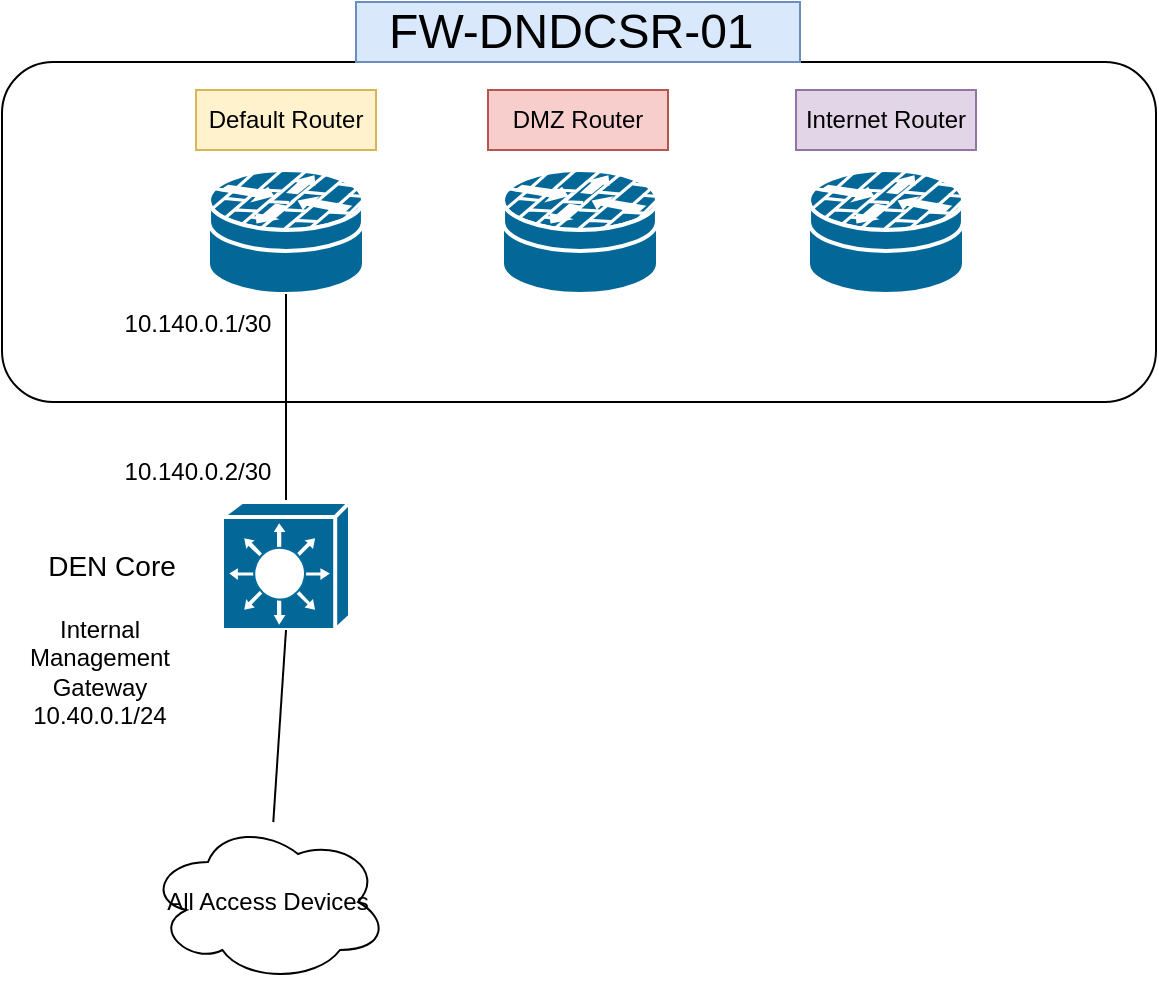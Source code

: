 <mxfile version="26.0.9">
  <diagram name="Page-1" id="e_fkE6ZHHQkJ885FWvAk">
    <mxGraphModel dx="1434" dy="746" grid="1" gridSize="10" guides="1" tooltips="1" connect="1" arrows="1" fold="1" page="1" pageScale="1" pageWidth="850" pageHeight="1100" math="0" shadow="0">
      <root>
        <mxCell id="0" />
        <mxCell id="1" parent="0" />
        <mxCell id="-4-9Ho2xcdDzjcb8jTXu-2" value="" style="rounded=1;whiteSpace=wrap;html=1;" vertex="1" parent="1">
          <mxGeometry x="137" y="170" width="577" height="170" as="geometry" />
        </mxCell>
        <mxCell id="-4-9Ho2xcdDzjcb8jTXu-1" value="" style="shape=mxgraph.cisco.security.router_firewall;sketch=0;html=1;pointerEvents=1;dashed=0;fillColor=#036897;strokeColor=#ffffff;strokeWidth=2;verticalLabelPosition=bottom;verticalAlign=top;align=center;outlineConnect=0;" vertex="1" parent="1">
          <mxGeometry x="240" y="224" width="78" height="62" as="geometry" />
        </mxCell>
        <mxCell id="-4-9Ho2xcdDzjcb8jTXu-3" value="FW-DNDCSR-01&amp;nbsp;" style="text;html=1;align=center;verticalAlign=middle;whiteSpace=wrap;rounded=0;fontSize=24;fillColor=#dae8fc;strokeColor=#6c8ebf;" vertex="1" parent="1">
          <mxGeometry x="314" y="140" width="222" height="30" as="geometry" />
        </mxCell>
        <mxCell id="-4-9Ho2xcdDzjcb8jTXu-5" value="" style="shape=mxgraph.cisco.security.router_firewall;sketch=0;html=1;pointerEvents=1;dashed=0;fillColor=#036897;strokeColor=#ffffff;strokeWidth=2;verticalLabelPosition=bottom;verticalAlign=top;align=center;outlineConnect=0;" vertex="1" parent="1">
          <mxGeometry x="387" y="224" width="78" height="62" as="geometry" />
        </mxCell>
        <mxCell id="-4-9Ho2xcdDzjcb8jTXu-6" value="DMZ Router" style="text;html=1;align=center;verticalAlign=middle;whiteSpace=wrap;rounded=0;fillColor=#f8cecc;strokeColor=#b85450;" vertex="1" parent="1">
          <mxGeometry x="380" y="184" width="90" height="30" as="geometry" />
        </mxCell>
        <mxCell id="-4-9Ho2xcdDzjcb8jTXu-7" value="" style="shape=mxgraph.cisco.security.router_firewall;sketch=0;html=1;pointerEvents=1;dashed=0;fillColor=#036897;strokeColor=#ffffff;strokeWidth=2;verticalLabelPosition=bottom;verticalAlign=top;align=center;outlineConnect=0;" vertex="1" parent="1">
          <mxGeometry x="540" y="224" width="78" height="62" as="geometry" />
        </mxCell>
        <mxCell id="-4-9Ho2xcdDzjcb8jTXu-8" value="Internet Router" style="text;html=1;align=center;verticalAlign=middle;whiteSpace=wrap;rounded=0;fillColor=#e1d5e7;strokeColor=#9673a6;" vertex="1" parent="1">
          <mxGeometry x="534" y="184" width="90" height="30" as="geometry" />
        </mxCell>
        <mxCell id="-4-9Ho2xcdDzjcb8jTXu-9" value="Default Router" style="text;html=1;align=center;verticalAlign=middle;whiteSpace=wrap;rounded=0;fillColor=#fff2cc;strokeColor=#d6b656;" vertex="1" parent="1">
          <mxGeometry x="234" y="184" width="90" height="30" as="geometry" />
        </mxCell>
        <mxCell id="-4-9Ho2xcdDzjcb8jTXu-10" value="" style="endArrow=none;html=1;rounded=0;entryX=0.5;entryY=1;entryDx=0;entryDy=0;entryPerimeter=0;exitX=0.5;exitY=0;exitDx=0;exitDy=0;exitPerimeter=0;" edge="1" parent="1" source="-4-9Ho2xcdDzjcb8jTXu-11" target="-4-9Ho2xcdDzjcb8jTXu-1">
          <mxGeometry width="50" height="50" relative="1" as="geometry">
            <mxPoint x="210" y="376" as="sourcePoint" />
            <mxPoint x="284.829" y="286" as="targetPoint" />
          </mxGeometry>
        </mxCell>
        <mxCell id="-4-9Ho2xcdDzjcb8jTXu-11" value="" style="shape=mxgraph.cisco.switches.layer_3_switch;sketch=0;html=1;pointerEvents=1;dashed=0;fillColor=#036897;strokeColor=#ffffff;strokeWidth=2;verticalLabelPosition=bottom;verticalAlign=top;align=center;outlineConnect=0;" vertex="1" parent="1">
          <mxGeometry x="247" y="390" width="64" height="64" as="geometry" />
        </mxCell>
        <mxCell id="-4-9Ho2xcdDzjcb8jTXu-12" value="10.140.0.1/30" style="text;html=1;align=center;verticalAlign=middle;whiteSpace=wrap;rounded=0;" vertex="1" parent="1">
          <mxGeometry x="190" y="286" width="90" height="30" as="geometry" />
        </mxCell>
        <mxCell id="-4-9Ho2xcdDzjcb8jTXu-13" value="10.140.0.2/30" style="text;html=1;align=center;verticalAlign=middle;whiteSpace=wrap;rounded=0;" vertex="1" parent="1">
          <mxGeometry x="190" y="360" width="90" height="30" as="geometry" />
        </mxCell>
        <mxCell id="-4-9Ho2xcdDzjcb8jTXu-14" value="DEN Core" style="text;html=1;align=center;verticalAlign=middle;whiteSpace=wrap;rounded=0;fontSize=14;" vertex="1" parent="1">
          <mxGeometry x="150" y="407" width="84" height="30" as="geometry" />
        </mxCell>
        <mxCell id="-4-9Ho2xcdDzjcb8jTXu-15" value="Internal Management Gateway&lt;div&gt;10.40.0.1/24&lt;/div&gt;" style="text;html=1;align=center;verticalAlign=middle;whiteSpace=wrap;rounded=0;" vertex="1" parent="1">
          <mxGeometry x="137" y="440" width="98" height="70" as="geometry" />
        </mxCell>
        <mxCell id="-4-9Ho2xcdDzjcb8jTXu-16" value="All Access Devices" style="ellipse;shape=cloud;whiteSpace=wrap;html=1;" vertex="1" parent="1">
          <mxGeometry x="210" y="550" width="120" height="80" as="geometry" />
        </mxCell>
        <mxCell id="-4-9Ho2xcdDzjcb8jTXu-17" value="" style="endArrow=none;html=1;rounded=0;entryX=0.5;entryY=1;entryDx=0;entryDy=0;entryPerimeter=0;" edge="1" parent="1" source="-4-9Ho2xcdDzjcb8jTXu-16" target="-4-9Ho2xcdDzjcb8jTXu-11">
          <mxGeometry width="50" height="50" relative="1" as="geometry">
            <mxPoint x="400" y="410" as="sourcePoint" />
            <mxPoint x="450" y="360" as="targetPoint" />
          </mxGeometry>
        </mxCell>
      </root>
    </mxGraphModel>
  </diagram>
</mxfile>
